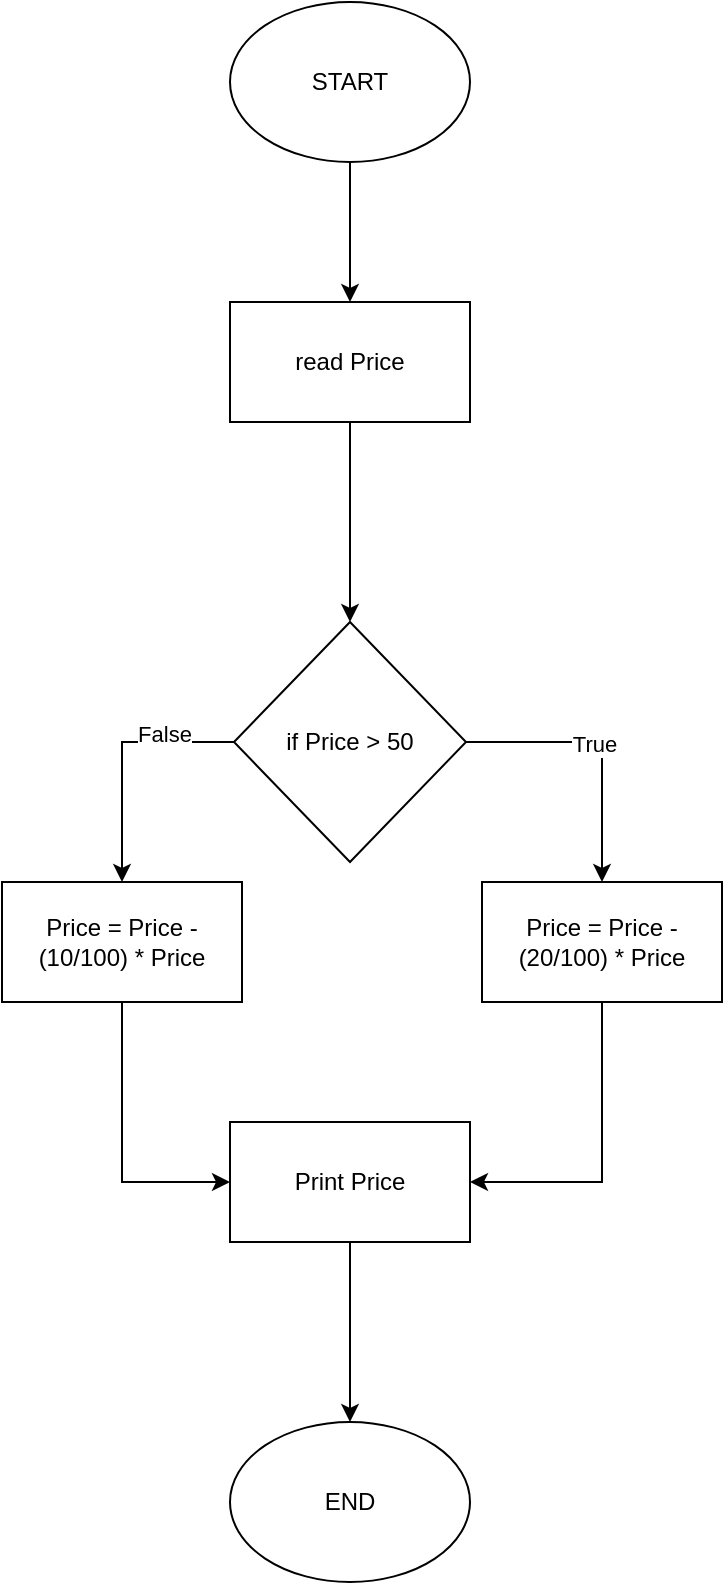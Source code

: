 <mxfile version="22.0.6" type="device">
  <diagram name="Page-1" id="U1_KVQlE-SE636N43t9k">
    <mxGraphModel dx="1434" dy="806" grid="1" gridSize="10" guides="1" tooltips="1" connect="1" arrows="1" fold="1" page="1" pageScale="1" pageWidth="827" pageHeight="1169" math="0" shadow="0">
      <root>
        <mxCell id="0" />
        <mxCell id="1" parent="0" />
        <mxCell id="7tdGFg22JDP865QuQPdR-1" value="START" style="ellipse;whiteSpace=wrap;html=1;" vertex="1" parent="1">
          <mxGeometry x="354" y="80" width="120" height="80" as="geometry" />
        </mxCell>
        <mxCell id="7tdGFg22JDP865QuQPdR-2" value="" style="endArrow=classic;html=1;rounded=0;exitX=0.5;exitY=1;exitDx=0;exitDy=0;entryX=0.5;entryY=0;entryDx=0;entryDy=0;" edge="1" parent="1" source="7tdGFg22JDP865QuQPdR-1" target="7tdGFg22JDP865QuQPdR-3">
          <mxGeometry width="50" height="50" relative="1" as="geometry">
            <mxPoint x="390" y="440" as="sourcePoint" />
            <mxPoint x="414" y="240" as="targetPoint" />
          </mxGeometry>
        </mxCell>
        <mxCell id="7tdGFg22JDP865QuQPdR-3" value="read Price" style="rounded=0;whiteSpace=wrap;html=1;" vertex="1" parent="1">
          <mxGeometry x="354" y="230" width="120" height="60" as="geometry" />
        </mxCell>
        <mxCell id="7tdGFg22JDP865QuQPdR-4" value="" style="endArrow=classic;html=1;rounded=0;exitX=0.5;exitY=1;exitDx=0;exitDy=0;entryX=0.5;entryY=0;entryDx=0;entryDy=0;" edge="1" parent="1" source="7tdGFg22JDP865QuQPdR-3" target="7tdGFg22JDP865QuQPdR-5">
          <mxGeometry width="50" height="50" relative="1" as="geometry">
            <mxPoint x="390" y="440" as="sourcePoint" />
            <mxPoint x="414" y="380" as="targetPoint" />
          </mxGeometry>
        </mxCell>
        <mxCell id="7tdGFg22JDP865QuQPdR-5" value="if Price &amp;gt; 50" style="rhombus;whiteSpace=wrap;html=1;" vertex="1" parent="1">
          <mxGeometry x="356" y="390" width="116" height="120" as="geometry" />
        </mxCell>
        <mxCell id="7tdGFg22JDP865QuQPdR-7" value="" style="endArrow=classic;html=1;rounded=0;exitX=0;exitY=0.5;exitDx=0;exitDy=0;entryX=0.5;entryY=0;entryDx=0;entryDy=0;" edge="1" parent="1" source="7tdGFg22JDP865QuQPdR-5" target="7tdGFg22JDP865QuQPdR-12">
          <mxGeometry width="50" height="50" relative="1" as="geometry">
            <mxPoint x="390" y="440" as="sourcePoint" />
            <mxPoint x="280" y="450" as="targetPoint" />
            <Array as="points">
              <mxPoint x="300" y="450" />
            </Array>
          </mxGeometry>
        </mxCell>
        <mxCell id="7tdGFg22JDP865QuQPdR-8" value="False" style="edgeLabel;html=1;align=center;verticalAlign=middle;resizable=0;points=[];" vertex="1" connectable="0" parent="7tdGFg22JDP865QuQPdR-7">
          <mxGeometry x="-0.447" y="-4" relative="1" as="geometry">
            <mxPoint as="offset" />
          </mxGeometry>
        </mxCell>
        <mxCell id="7tdGFg22JDP865QuQPdR-9" value="" style="endArrow=classic;html=1;rounded=0;exitX=1;exitY=0.5;exitDx=0;exitDy=0;entryX=0.5;entryY=0;entryDx=0;entryDy=0;" edge="1" parent="1" source="7tdGFg22JDP865QuQPdR-5" target="7tdGFg22JDP865QuQPdR-11">
          <mxGeometry width="50" height="50" relative="1" as="geometry">
            <mxPoint x="390" y="440" as="sourcePoint" />
            <mxPoint x="550" y="450" as="targetPoint" />
            <Array as="points">
              <mxPoint x="540" y="450" />
            </Array>
          </mxGeometry>
        </mxCell>
        <mxCell id="7tdGFg22JDP865QuQPdR-10" value="True" style="edgeLabel;html=1;align=center;verticalAlign=middle;resizable=0;points=[];" vertex="1" connectable="0" parent="7tdGFg22JDP865QuQPdR-9">
          <mxGeometry x="-0.069" y="-1" relative="1" as="geometry">
            <mxPoint as="offset" />
          </mxGeometry>
        </mxCell>
        <mxCell id="7tdGFg22JDP865QuQPdR-11" value="Price = Price - (20/100) * Price" style="rounded=0;whiteSpace=wrap;html=1;" vertex="1" parent="1">
          <mxGeometry x="480" y="520" width="120" height="60" as="geometry" />
        </mxCell>
        <mxCell id="7tdGFg22JDP865QuQPdR-12" value="Price = Price - (10/100) * Price" style="rounded=0;whiteSpace=wrap;html=1;" vertex="1" parent="1">
          <mxGeometry x="240" y="520" width="120" height="60" as="geometry" />
        </mxCell>
        <mxCell id="7tdGFg22JDP865QuQPdR-13" value="Print Price" style="rounded=0;whiteSpace=wrap;html=1;" vertex="1" parent="1">
          <mxGeometry x="354" y="640" width="120" height="60" as="geometry" />
        </mxCell>
        <mxCell id="7tdGFg22JDP865QuQPdR-14" value="END" style="ellipse;whiteSpace=wrap;html=1;" vertex="1" parent="1">
          <mxGeometry x="354" y="790" width="120" height="80" as="geometry" />
        </mxCell>
        <mxCell id="7tdGFg22JDP865QuQPdR-15" value="" style="endArrow=classic;html=1;rounded=0;exitX=0.5;exitY=1;exitDx=0;exitDy=0;entryX=0;entryY=0.5;entryDx=0;entryDy=0;" edge="1" parent="1" source="7tdGFg22JDP865QuQPdR-12" target="7tdGFg22JDP865QuQPdR-13">
          <mxGeometry width="50" height="50" relative="1" as="geometry">
            <mxPoint x="390" y="440" as="sourcePoint" />
            <mxPoint x="440" y="390" as="targetPoint" />
            <Array as="points">
              <mxPoint x="300" y="670" />
            </Array>
          </mxGeometry>
        </mxCell>
        <mxCell id="7tdGFg22JDP865QuQPdR-16" value="" style="endArrow=classic;html=1;rounded=0;exitX=0.5;exitY=1;exitDx=0;exitDy=0;entryX=1;entryY=0.5;entryDx=0;entryDy=0;" edge="1" parent="1" source="7tdGFg22JDP865QuQPdR-11" target="7tdGFg22JDP865QuQPdR-13">
          <mxGeometry width="50" height="50" relative="1" as="geometry">
            <mxPoint x="390" y="440" as="sourcePoint" />
            <mxPoint x="440" y="390" as="targetPoint" />
            <Array as="points">
              <mxPoint x="540" y="670" />
            </Array>
          </mxGeometry>
        </mxCell>
        <mxCell id="7tdGFg22JDP865QuQPdR-17" value="" style="endArrow=classic;html=1;rounded=0;exitX=0.5;exitY=1;exitDx=0;exitDy=0;entryX=0.5;entryY=0;entryDx=0;entryDy=0;" edge="1" parent="1" source="7tdGFg22JDP865QuQPdR-13" target="7tdGFg22JDP865QuQPdR-14">
          <mxGeometry width="50" height="50" relative="1" as="geometry">
            <mxPoint x="390" y="560" as="sourcePoint" />
            <mxPoint x="440" y="510" as="targetPoint" />
          </mxGeometry>
        </mxCell>
      </root>
    </mxGraphModel>
  </diagram>
</mxfile>
